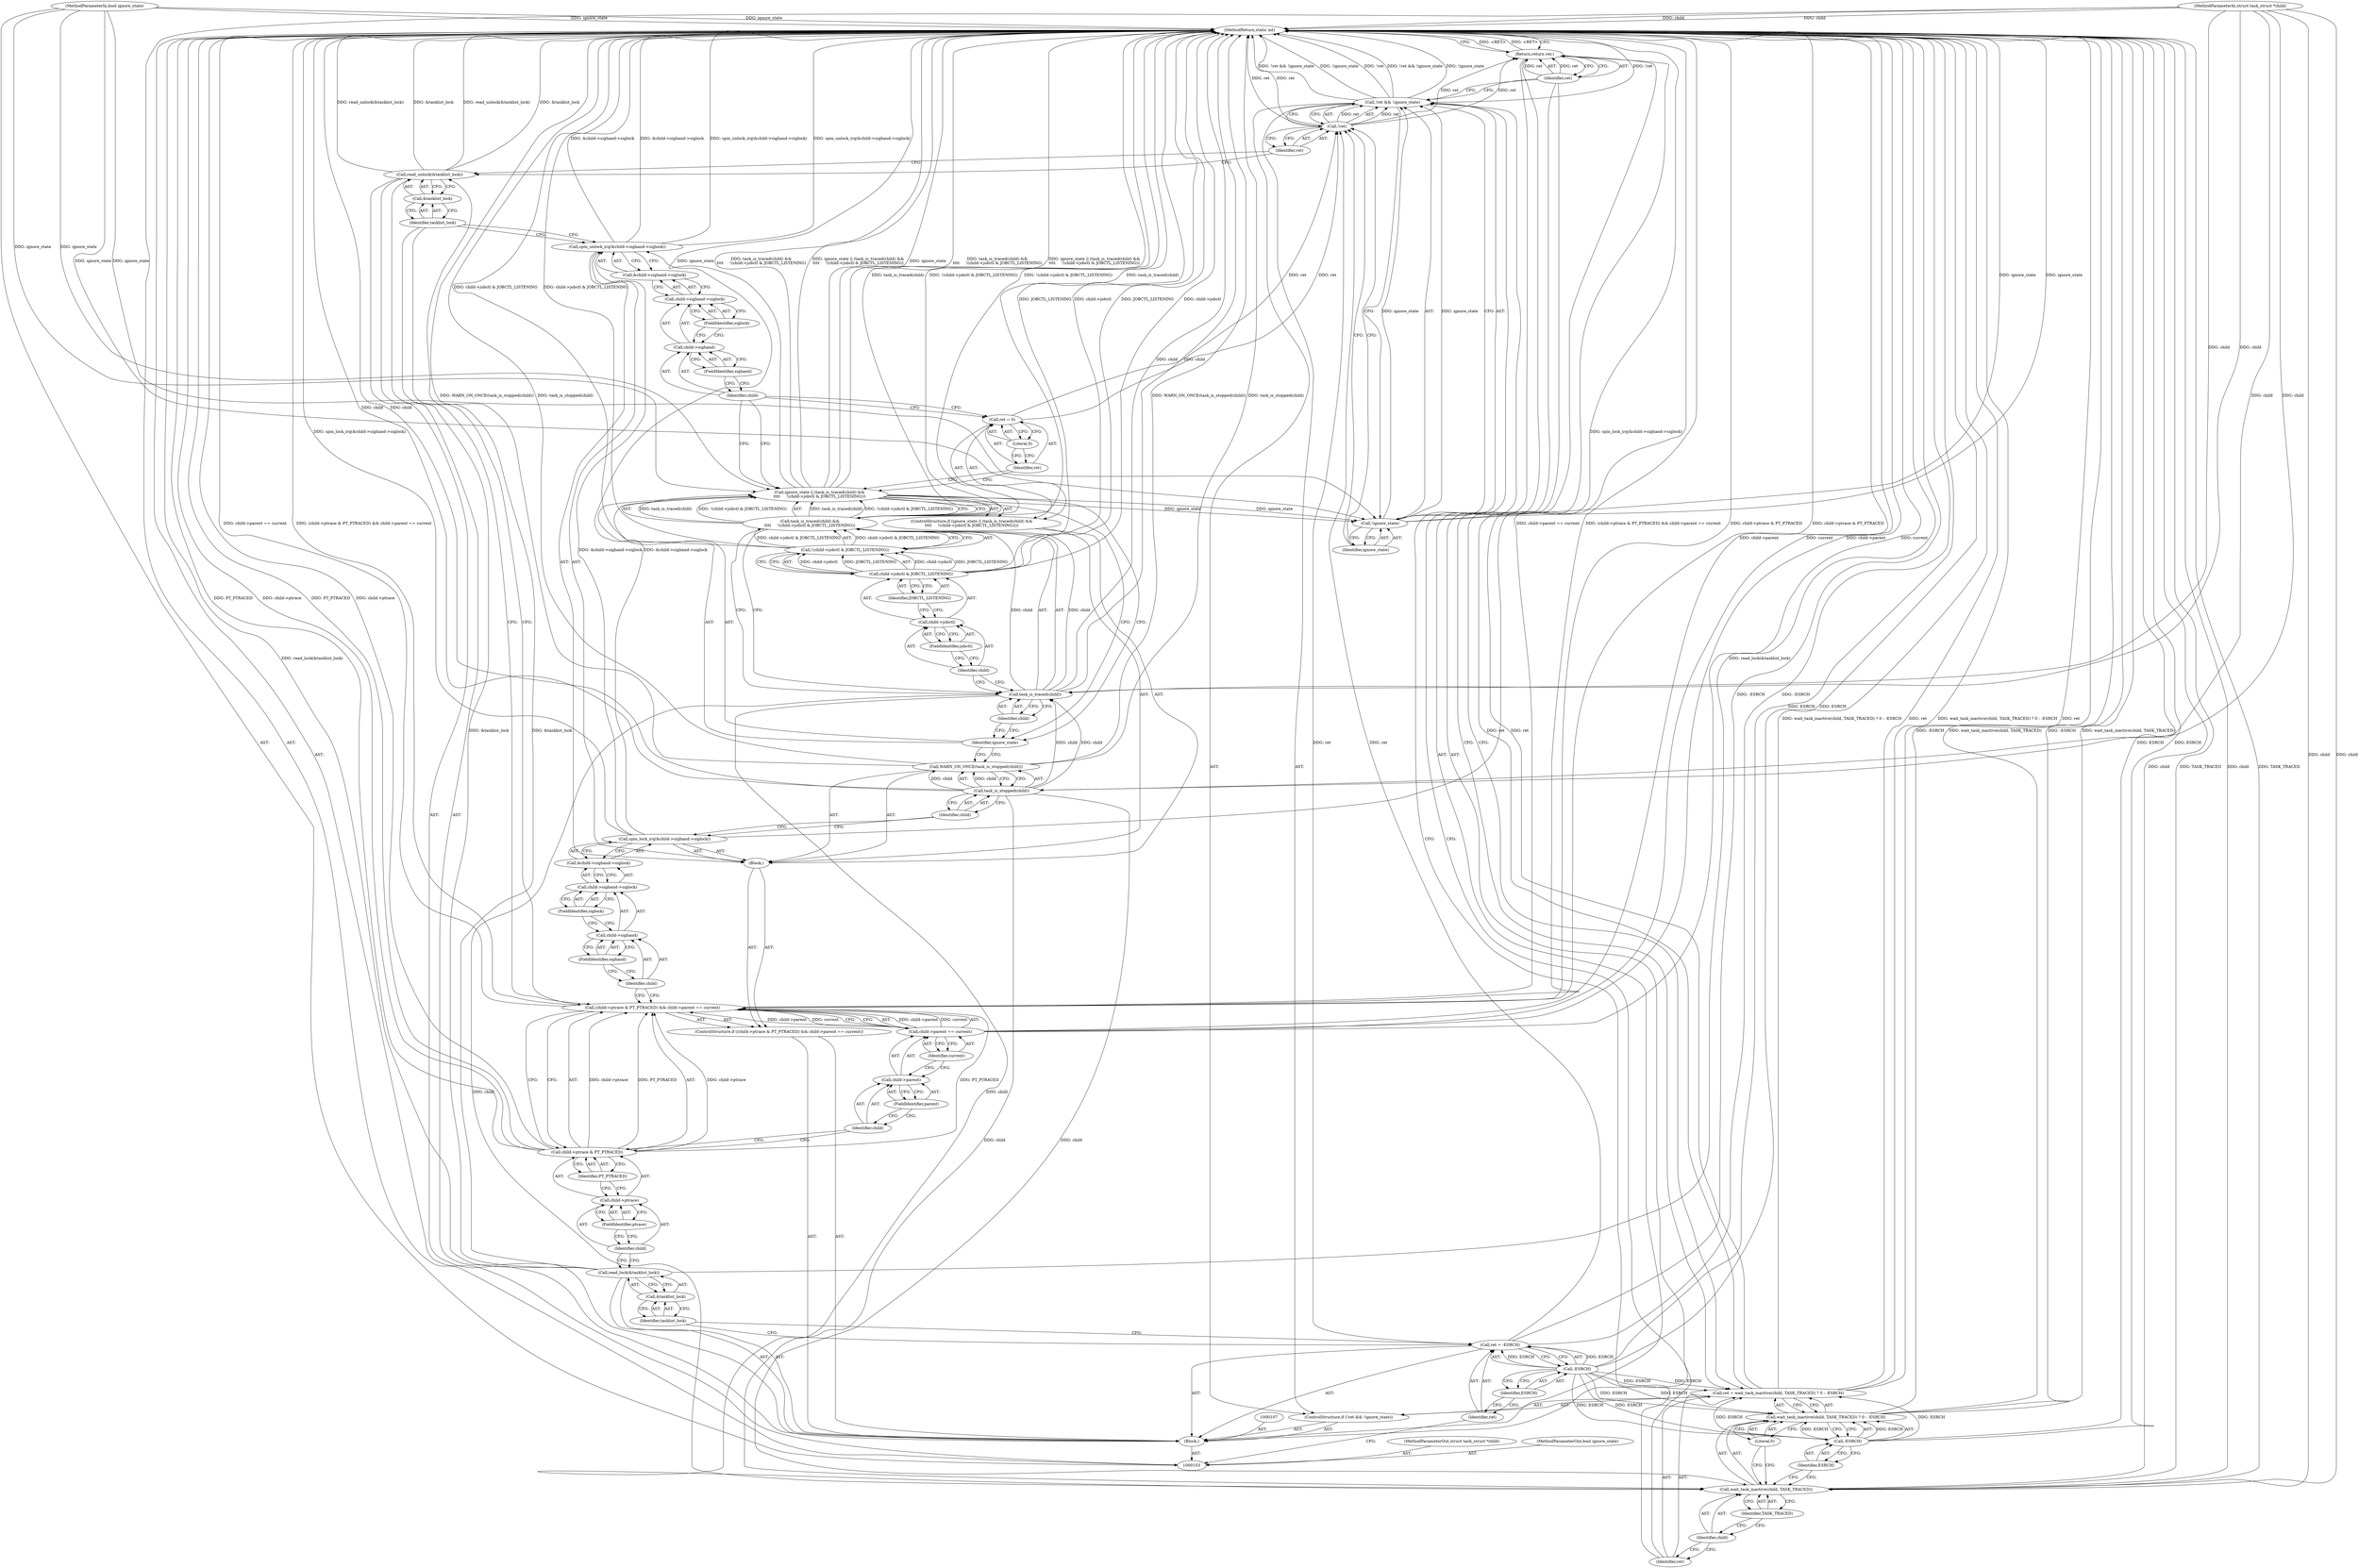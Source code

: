 digraph "1_linux_9899d11f654474d2d54ea52ceaa2a1f4db3abd68_2" {
"1000180" [label="(MethodReturn,static int)"];
"1000104" [label="(MethodParameterIn,struct task_struct *child)"];
"1000269" [label="(MethodParameterOut,struct task_struct *child)"];
"1000105" [label="(MethodParameterIn,bool ignore_state)"];
"1000270" [label="(MethodParameterOut,bool ignore_state)"];
"1000113" [label="(Call,&tasklist_lock)"];
"1000114" [label="(Identifier,tasklist_lock)"];
"1000112" [label="(Call,read_lock(&tasklist_lock))"];
"1000115" [label="(ControlStructure,if ((child->ptrace & PT_PTRACED) && child->parent == current))"];
"1000120" [label="(FieldIdentifier,ptrace)"];
"1000121" [label="(Identifier,PT_PTRACED)"];
"1000122" [label="(Call,child->parent == current)"];
"1000123" [label="(Call,child->parent)"];
"1000124" [label="(Identifier,child)"];
"1000125" [label="(FieldIdentifier,parent)"];
"1000116" [label="(Call,(child->ptrace & PT_PTRACED) && child->parent == current)"];
"1000126" [label="(Identifier,current)"];
"1000117" [label="(Call,child->ptrace & PT_PTRACED)"];
"1000118" [label="(Call,child->ptrace)"];
"1000119" [label="(Identifier,child)"];
"1000127" [label="(Block,)"];
"1000129" [label="(Call,&child->sighand->siglock)"];
"1000130" [label="(Call,child->sighand->siglock)"];
"1000131" [label="(Call,child->sighand)"];
"1000132" [label="(Identifier,child)"];
"1000128" [label="(Call,spin_lock_irq(&child->sighand->siglock))"];
"1000133" [label="(FieldIdentifier,sighand)"];
"1000134" [label="(FieldIdentifier,siglock)"];
"1000136" [label="(Call,task_is_stopped(child))"];
"1000135" [label="(Call,WARN_ON_ONCE(task_is_stopped(child)))"];
"1000137" [label="(Identifier,child)"];
"1000106" [label="(Block,)"];
"1000138" [label="(ControlStructure,if (ignore_state || (task_is_traced(child) &&\n\t\t\t\t     !(child->jobctl & JOBCTL_LISTENING))))"];
"1000141" [label="(Call,task_is_traced(child) &&\n\t\t\t\t     !(child->jobctl & JOBCTL_LISTENING))"];
"1000142" [label="(Call,task_is_traced(child))"];
"1000143" [label="(Identifier,child)"];
"1000139" [label="(Call,ignore_state || (task_is_traced(child) &&\n\t\t\t\t     !(child->jobctl & JOBCTL_LISTENING)))"];
"1000140" [label="(Identifier,ignore_state)"];
"1000145" [label="(Call,child->jobctl & JOBCTL_LISTENING)"];
"1000146" [label="(Call,child->jobctl)"];
"1000147" [label="(Identifier,child)"];
"1000148" [label="(FieldIdentifier,jobctl)"];
"1000149" [label="(Identifier,JOBCTL_LISTENING)"];
"1000144" [label="(Call,!(child->jobctl & JOBCTL_LISTENING))"];
"1000152" [label="(Literal,0)"];
"1000150" [label="(Call,ret = 0)"];
"1000151" [label="(Identifier,ret)"];
"1000154" [label="(Call,&child->sighand->siglock)"];
"1000155" [label="(Call,child->sighand->siglock)"];
"1000156" [label="(Call,child->sighand)"];
"1000157" [label="(Identifier,child)"];
"1000153" [label="(Call,spin_unlock_irq(&child->sighand->siglock))"];
"1000158" [label="(FieldIdentifier,sighand)"];
"1000159" [label="(FieldIdentifier,siglock)"];
"1000161" [label="(Call,&tasklist_lock)"];
"1000162" [label="(Identifier,tasklist_lock)"];
"1000160" [label="(Call,read_unlock(&tasklist_lock))"];
"1000163" [label="(ControlStructure,if (!ret && !ignore_state))"];
"1000167" [label="(Call,!ignore_state)"];
"1000168" [label="(Identifier,ignore_state)"];
"1000164" [label="(Call,!ret && !ignore_state)"];
"1000165" [label="(Call,!ret)"];
"1000166" [label="(Identifier,ret)"];
"1000169" [label="(Call,ret = wait_task_inactive(child, TASK_TRACED) ? 0 : -ESRCH)"];
"1000170" [label="(Identifier,ret)"];
"1000173" [label="(Identifier,child)"];
"1000174" [label="(Identifier,TASK_TRACED)"];
"1000175" [label="(Literal,0)"];
"1000176" [label="(Call,-ESRCH)"];
"1000177" [label="(Identifier,ESRCH)"];
"1000171" [label="(Call,wait_task_inactive(child, TASK_TRACED) ? 0 : -ESRCH)"];
"1000172" [label="(Call,wait_task_inactive(child, TASK_TRACED))"];
"1000110" [label="(Call,-ESRCH)"];
"1000111" [label="(Identifier,ESRCH)"];
"1000108" [label="(Call,ret = -ESRCH)"];
"1000109" [label="(Identifier,ret)"];
"1000178" [label="(Return,return ret;)"];
"1000179" [label="(Identifier,ret)"];
"1000180" -> "1000103"  [label="AST: "];
"1000180" -> "1000178"  [label="CFG: "];
"1000178" -> "1000180"  [label="DDG: <RET>"];
"1000116" -> "1000180"  [label="DDG: child->ptrace & PT_PTRACED"];
"1000116" -> "1000180"  [label="DDG: child->parent == current"];
"1000116" -> "1000180"  [label="DDG: (child->ptrace & PT_PTRACED) && child->parent == current"];
"1000104" -> "1000180"  [label="DDG: child"];
"1000105" -> "1000180"  [label="DDG: ignore_state"];
"1000160" -> "1000180"  [label="DDG: read_unlock(&tasklist_lock)"];
"1000160" -> "1000180"  [label="DDG: &tasklist_lock"];
"1000117" -> "1000180"  [label="DDG: PT_PTRACED"];
"1000117" -> "1000180"  [label="DDG: child->ptrace"];
"1000153" -> "1000180"  [label="DDG: spin_unlock_irq(&child->sighand->siglock)"];
"1000153" -> "1000180"  [label="DDG: &child->sighand->siglock"];
"1000112" -> "1000180"  [label="DDG: read_lock(&tasklist_lock)"];
"1000128" -> "1000180"  [label="DDG: spin_lock_irq(&child->sighand->siglock)"];
"1000145" -> "1000180"  [label="DDG: child->jobctl"];
"1000145" -> "1000180"  [label="DDG: JOBCTL_LISTENING"];
"1000164" -> "1000180"  [label="DDG: !ret"];
"1000164" -> "1000180"  [label="DDG: !ret && !ignore_state"];
"1000164" -> "1000180"  [label="DDG: !ignore_state"];
"1000167" -> "1000180"  [label="DDG: ignore_state"];
"1000122" -> "1000180"  [label="DDG: current"];
"1000122" -> "1000180"  [label="DDG: child->parent"];
"1000171" -> "1000180"  [label="DDG: wait_task_inactive(child, TASK_TRACED)"];
"1000171" -> "1000180"  [label="DDG: -ESRCH"];
"1000141" -> "1000180"  [label="DDG: task_is_traced(child)"];
"1000141" -> "1000180"  [label="DDG: !(child->jobctl & JOBCTL_LISTENING)"];
"1000139" -> "1000180"  [label="DDG: task_is_traced(child) &&\n\t\t\t\t     !(child->jobctl & JOBCTL_LISTENING)"];
"1000139" -> "1000180"  [label="DDG: ignore_state || (task_is_traced(child) &&\n\t\t\t\t     !(child->jobctl & JOBCTL_LISTENING))"];
"1000139" -> "1000180"  [label="DDG: ignore_state"];
"1000165" -> "1000180"  [label="DDG: ret"];
"1000135" -> "1000180"  [label="DDG: WARN_ON_ONCE(task_is_stopped(child))"];
"1000135" -> "1000180"  [label="DDG: task_is_stopped(child)"];
"1000108" -> "1000180"  [label="DDG: -ESRCH"];
"1000172" -> "1000180"  [label="DDG: child"];
"1000172" -> "1000180"  [label="DDG: TASK_TRACED"];
"1000142" -> "1000180"  [label="DDG: child"];
"1000144" -> "1000180"  [label="DDG: child->jobctl & JOBCTL_LISTENING"];
"1000169" -> "1000180"  [label="DDG: wait_task_inactive(child, TASK_TRACED) ? 0 : -ESRCH"];
"1000169" -> "1000180"  [label="DDG: ret"];
"1000176" -> "1000180"  [label="DDG: ESRCH"];
"1000110" -> "1000180"  [label="DDG: ESRCH"];
"1000136" -> "1000180"  [label="DDG: child"];
"1000104" -> "1000103"  [label="AST: "];
"1000104" -> "1000180"  [label="DDG: child"];
"1000104" -> "1000136"  [label="DDG: child"];
"1000104" -> "1000142"  [label="DDG: child"];
"1000104" -> "1000172"  [label="DDG: child"];
"1000269" -> "1000103"  [label="AST: "];
"1000105" -> "1000103"  [label="AST: "];
"1000105" -> "1000180"  [label="DDG: ignore_state"];
"1000105" -> "1000139"  [label="DDG: ignore_state"];
"1000105" -> "1000167"  [label="DDG: ignore_state"];
"1000270" -> "1000103"  [label="AST: "];
"1000113" -> "1000112"  [label="AST: "];
"1000113" -> "1000114"  [label="CFG: "];
"1000114" -> "1000113"  [label="AST: "];
"1000112" -> "1000113"  [label="CFG: "];
"1000114" -> "1000113"  [label="AST: "];
"1000114" -> "1000108"  [label="CFG: "];
"1000113" -> "1000114"  [label="CFG: "];
"1000112" -> "1000106"  [label="AST: "];
"1000112" -> "1000113"  [label="CFG: "];
"1000113" -> "1000112"  [label="AST: "];
"1000119" -> "1000112"  [label="CFG: "];
"1000112" -> "1000180"  [label="DDG: read_lock(&tasklist_lock)"];
"1000112" -> "1000160"  [label="DDG: &tasklist_lock"];
"1000115" -> "1000106"  [label="AST: "];
"1000116" -> "1000115"  [label="AST: "];
"1000127" -> "1000115"  [label="AST: "];
"1000120" -> "1000118"  [label="AST: "];
"1000120" -> "1000119"  [label="CFG: "];
"1000118" -> "1000120"  [label="CFG: "];
"1000121" -> "1000117"  [label="AST: "];
"1000121" -> "1000118"  [label="CFG: "];
"1000117" -> "1000121"  [label="CFG: "];
"1000122" -> "1000116"  [label="AST: "];
"1000122" -> "1000126"  [label="CFG: "];
"1000123" -> "1000122"  [label="AST: "];
"1000126" -> "1000122"  [label="AST: "];
"1000116" -> "1000122"  [label="CFG: "];
"1000122" -> "1000180"  [label="DDG: current"];
"1000122" -> "1000180"  [label="DDG: child->parent"];
"1000122" -> "1000116"  [label="DDG: child->parent"];
"1000122" -> "1000116"  [label="DDG: current"];
"1000123" -> "1000122"  [label="AST: "];
"1000123" -> "1000125"  [label="CFG: "];
"1000124" -> "1000123"  [label="AST: "];
"1000125" -> "1000123"  [label="AST: "];
"1000126" -> "1000123"  [label="CFG: "];
"1000124" -> "1000123"  [label="AST: "];
"1000124" -> "1000117"  [label="CFG: "];
"1000125" -> "1000124"  [label="CFG: "];
"1000125" -> "1000123"  [label="AST: "];
"1000125" -> "1000124"  [label="CFG: "];
"1000123" -> "1000125"  [label="CFG: "];
"1000116" -> "1000115"  [label="AST: "];
"1000116" -> "1000117"  [label="CFG: "];
"1000116" -> "1000122"  [label="CFG: "];
"1000117" -> "1000116"  [label="AST: "];
"1000122" -> "1000116"  [label="AST: "];
"1000132" -> "1000116"  [label="CFG: "];
"1000162" -> "1000116"  [label="CFG: "];
"1000116" -> "1000180"  [label="DDG: child->ptrace & PT_PTRACED"];
"1000116" -> "1000180"  [label="DDG: child->parent == current"];
"1000116" -> "1000180"  [label="DDG: (child->ptrace & PT_PTRACED) && child->parent == current"];
"1000117" -> "1000116"  [label="DDG: child->ptrace"];
"1000117" -> "1000116"  [label="DDG: PT_PTRACED"];
"1000122" -> "1000116"  [label="DDG: child->parent"];
"1000122" -> "1000116"  [label="DDG: current"];
"1000126" -> "1000122"  [label="AST: "];
"1000126" -> "1000123"  [label="CFG: "];
"1000122" -> "1000126"  [label="CFG: "];
"1000117" -> "1000116"  [label="AST: "];
"1000117" -> "1000121"  [label="CFG: "];
"1000118" -> "1000117"  [label="AST: "];
"1000121" -> "1000117"  [label="AST: "];
"1000124" -> "1000117"  [label="CFG: "];
"1000116" -> "1000117"  [label="CFG: "];
"1000117" -> "1000180"  [label="DDG: PT_PTRACED"];
"1000117" -> "1000180"  [label="DDG: child->ptrace"];
"1000117" -> "1000116"  [label="DDG: child->ptrace"];
"1000117" -> "1000116"  [label="DDG: PT_PTRACED"];
"1000118" -> "1000117"  [label="AST: "];
"1000118" -> "1000120"  [label="CFG: "];
"1000119" -> "1000118"  [label="AST: "];
"1000120" -> "1000118"  [label="AST: "];
"1000121" -> "1000118"  [label="CFG: "];
"1000119" -> "1000118"  [label="AST: "];
"1000119" -> "1000112"  [label="CFG: "];
"1000120" -> "1000119"  [label="CFG: "];
"1000127" -> "1000115"  [label="AST: "];
"1000128" -> "1000127"  [label="AST: "];
"1000135" -> "1000127"  [label="AST: "];
"1000138" -> "1000127"  [label="AST: "];
"1000153" -> "1000127"  [label="AST: "];
"1000129" -> "1000128"  [label="AST: "];
"1000129" -> "1000130"  [label="CFG: "];
"1000130" -> "1000129"  [label="AST: "];
"1000128" -> "1000129"  [label="CFG: "];
"1000130" -> "1000129"  [label="AST: "];
"1000130" -> "1000134"  [label="CFG: "];
"1000131" -> "1000130"  [label="AST: "];
"1000134" -> "1000130"  [label="AST: "];
"1000129" -> "1000130"  [label="CFG: "];
"1000131" -> "1000130"  [label="AST: "];
"1000131" -> "1000133"  [label="CFG: "];
"1000132" -> "1000131"  [label="AST: "];
"1000133" -> "1000131"  [label="AST: "];
"1000134" -> "1000131"  [label="CFG: "];
"1000132" -> "1000131"  [label="AST: "];
"1000132" -> "1000116"  [label="CFG: "];
"1000133" -> "1000132"  [label="CFG: "];
"1000128" -> "1000127"  [label="AST: "];
"1000128" -> "1000129"  [label="CFG: "];
"1000129" -> "1000128"  [label="AST: "];
"1000137" -> "1000128"  [label="CFG: "];
"1000128" -> "1000180"  [label="DDG: spin_lock_irq(&child->sighand->siglock)"];
"1000128" -> "1000153"  [label="DDG: &child->sighand->siglock"];
"1000133" -> "1000131"  [label="AST: "];
"1000133" -> "1000132"  [label="CFG: "];
"1000131" -> "1000133"  [label="CFG: "];
"1000134" -> "1000130"  [label="AST: "];
"1000134" -> "1000131"  [label="CFG: "];
"1000130" -> "1000134"  [label="CFG: "];
"1000136" -> "1000135"  [label="AST: "];
"1000136" -> "1000137"  [label="CFG: "];
"1000137" -> "1000136"  [label="AST: "];
"1000135" -> "1000136"  [label="CFG: "];
"1000136" -> "1000180"  [label="DDG: child"];
"1000136" -> "1000135"  [label="DDG: child"];
"1000104" -> "1000136"  [label="DDG: child"];
"1000136" -> "1000142"  [label="DDG: child"];
"1000136" -> "1000172"  [label="DDG: child"];
"1000135" -> "1000127"  [label="AST: "];
"1000135" -> "1000136"  [label="CFG: "];
"1000136" -> "1000135"  [label="AST: "];
"1000140" -> "1000135"  [label="CFG: "];
"1000135" -> "1000180"  [label="DDG: WARN_ON_ONCE(task_is_stopped(child))"];
"1000135" -> "1000180"  [label="DDG: task_is_stopped(child)"];
"1000136" -> "1000135"  [label="DDG: child"];
"1000137" -> "1000136"  [label="AST: "];
"1000137" -> "1000128"  [label="CFG: "];
"1000136" -> "1000137"  [label="CFG: "];
"1000106" -> "1000103"  [label="AST: "];
"1000107" -> "1000106"  [label="AST: "];
"1000108" -> "1000106"  [label="AST: "];
"1000112" -> "1000106"  [label="AST: "];
"1000115" -> "1000106"  [label="AST: "];
"1000160" -> "1000106"  [label="AST: "];
"1000163" -> "1000106"  [label="AST: "];
"1000178" -> "1000106"  [label="AST: "];
"1000138" -> "1000127"  [label="AST: "];
"1000139" -> "1000138"  [label="AST: "];
"1000150" -> "1000138"  [label="AST: "];
"1000141" -> "1000139"  [label="AST: "];
"1000141" -> "1000142"  [label="CFG: "];
"1000141" -> "1000144"  [label="CFG: "];
"1000142" -> "1000141"  [label="AST: "];
"1000144" -> "1000141"  [label="AST: "];
"1000139" -> "1000141"  [label="CFG: "];
"1000141" -> "1000180"  [label="DDG: task_is_traced(child)"];
"1000141" -> "1000180"  [label="DDG: !(child->jobctl & JOBCTL_LISTENING)"];
"1000141" -> "1000139"  [label="DDG: task_is_traced(child)"];
"1000141" -> "1000139"  [label="DDG: !(child->jobctl & JOBCTL_LISTENING)"];
"1000142" -> "1000141"  [label="DDG: child"];
"1000144" -> "1000141"  [label="DDG: child->jobctl & JOBCTL_LISTENING"];
"1000142" -> "1000141"  [label="AST: "];
"1000142" -> "1000143"  [label="CFG: "];
"1000143" -> "1000142"  [label="AST: "];
"1000147" -> "1000142"  [label="CFG: "];
"1000141" -> "1000142"  [label="CFG: "];
"1000142" -> "1000180"  [label="DDG: child"];
"1000142" -> "1000141"  [label="DDG: child"];
"1000136" -> "1000142"  [label="DDG: child"];
"1000104" -> "1000142"  [label="DDG: child"];
"1000142" -> "1000172"  [label="DDG: child"];
"1000143" -> "1000142"  [label="AST: "];
"1000143" -> "1000140"  [label="CFG: "];
"1000142" -> "1000143"  [label="CFG: "];
"1000139" -> "1000138"  [label="AST: "];
"1000139" -> "1000140"  [label="CFG: "];
"1000139" -> "1000141"  [label="CFG: "];
"1000140" -> "1000139"  [label="AST: "];
"1000141" -> "1000139"  [label="AST: "];
"1000151" -> "1000139"  [label="CFG: "];
"1000157" -> "1000139"  [label="CFG: "];
"1000139" -> "1000180"  [label="DDG: task_is_traced(child) &&\n\t\t\t\t     !(child->jobctl & JOBCTL_LISTENING)"];
"1000139" -> "1000180"  [label="DDG: ignore_state || (task_is_traced(child) &&\n\t\t\t\t     !(child->jobctl & JOBCTL_LISTENING))"];
"1000139" -> "1000180"  [label="DDG: ignore_state"];
"1000105" -> "1000139"  [label="DDG: ignore_state"];
"1000141" -> "1000139"  [label="DDG: task_is_traced(child)"];
"1000141" -> "1000139"  [label="DDG: !(child->jobctl & JOBCTL_LISTENING)"];
"1000139" -> "1000167"  [label="DDG: ignore_state"];
"1000140" -> "1000139"  [label="AST: "];
"1000140" -> "1000135"  [label="CFG: "];
"1000143" -> "1000140"  [label="CFG: "];
"1000139" -> "1000140"  [label="CFG: "];
"1000145" -> "1000144"  [label="AST: "];
"1000145" -> "1000149"  [label="CFG: "];
"1000146" -> "1000145"  [label="AST: "];
"1000149" -> "1000145"  [label="AST: "];
"1000144" -> "1000145"  [label="CFG: "];
"1000145" -> "1000180"  [label="DDG: child->jobctl"];
"1000145" -> "1000180"  [label="DDG: JOBCTL_LISTENING"];
"1000145" -> "1000144"  [label="DDG: child->jobctl"];
"1000145" -> "1000144"  [label="DDG: JOBCTL_LISTENING"];
"1000146" -> "1000145"  [label="AST: "];
"1000146" -> "1000148"  [label="CFG: "];
"1000147" -> "1000146"  [label="AST: "];
"1000148" -> "1000146"  [label="AST: "];
"1000149" -> "1000146"  [label="CFG: "];
"1000147" -> "1000146"  [label="AST: "];
"1000147" -> "1000142"  [label="CFG: "];
"1000148" -> "1000147"  [label="CFG: "];
"1000148" -> "1000146"  [label="AST: "];
"1000148" -> "1000147"  [label="CFG: "];
"1000146" -> "1000148"  [label="CFG: "];
"1000149" -> "1000145"  [label="AST: "];
"1000149" -> "1000146"  [label="CFG: "];
"1000145" -> "1000149"  [label="CFG: "];
"1000144" -> "1000141"  [label="AST: "];
"1000144" -> "1000145"  [label="CFG: "];
"1000145" -> "1000144"  [label="AST: "];
"1000141" -> "1000144"  [label="CFG: "];
"1000144" -> "1000180"  [label="DDG: child->jobctl & JOBCTL_LISTENING"];
"1000144" -> "1000141"  [label="DDG: child->jobctl & JOBCTL_LISTENING"];
"1000145" -> "1000144"  [label="DDG: child->jobctl"];
"1000145" -> "1000144"  [label="DDG: JOBCTL_LISTENING"];
"1000152" -> "1000150"  [label="AST: "];
"1000152" -> "1000151"  [label="CFG: "];
"1000150" -> "1000152"  [label="CFG: "];
"1000150" -> "1000138"  [label="AST: "];
"1000150" -> "1000152"  [label="CFG: "];
"1000151" -> "1000150"  [label="AST: "];
"1000152" -> "1000150"  [label="AST: "];
"1000157" -> "1000150"  [label="CFG: "];
"1000150" -> "1000165"  [label="DDG: ret"];
"1000151" -> "1000150"  [label="AST: "];
"1000151" -> "1000139"  [label="CFG: "];
"1000152" -> "1000151"  [label="CFG: "];
"1000154" -> "1000153"  [label="AST: "];
"1000154" -> "1000155"  [label="CFG: "];
"1000155" -> "1000154"  [label="AST: "];
"1000153" -> "1000154"  [label="CFG: "];
"1000155" -> "1000154"  [label="AST: "];
"1000155" -> "1000159"  [label="CFG: "];
"1000156" -> "1000155"  [label="AST: "];
"1000159" -> "1000155"  [label="AST: "];
"1000154" -> "1000155"  [label="CFG: "];
"1000156" -> "1000155"  [label="AST: "];
"1000156" -> "1000158"  [label="CFG: "];
"1000157" -> "1000156"  [label="AST: "];
"1000158" -> "1000156"  [label="AST: "];
"1000159" -> "1000156"  [label="CFG: "];
"1000157" -> "1000156"  [label="AST: "];
"1000157" -> "1000150"  [label="CFG: "];
"1000157" -> "1000139"  [label="CFG: "];
"1000158" -> "1000157"  [label="CFG: "];
"1000153" -> "1000127"  [label="AST: "];
"1000153" -> "1000154"  [label="CFG: "];
"1000154" -> "1000153"  [label="AST: "];
"1000162" -> "1000153"  [label="CFG: "];
"1000153" -> "1000180"  [label="DDG: spin_unlock_irq(&child->sighand->siglock)"];
"1000153" -> "1000180"  [label="DDG: &child->sighand->siglock"];
"1000128" -> "1000153"  [label="DDG: &child->sighand->siglock"];
"1000158" -> "1000156"  [label="AST: "];
"1000158" -> "1000157"  [label="CFG: "];
"1000156" -> "1000158"  [label="CFG: "];
"1000159" -> "1000155"  [label="AST: "];
"1000159" -> "1000156"  [label="CFG: "];
"1000155" -> "1000159"  [label="CFG: "];
"1000161" -> "1000160"  [label="AST: "];
"1000161" -> "1000162"  [label="CFG: "];
"1000162" -> "1000161"  [label="AST: "];
"1000160" -> "1000161"  [label="CFG: "];
"1000162" -> "1000161"  [label="AST: "];
"1000162" -> "1000153"  [label="CFG: "];
"1000162" -> "1000116"  [label="CFG: "];
"1000161" -> "1000162"  [label="CFG: "];
"1000160" -> "1000106"  [label="AST: "];
"1000160" -> "1000161"  [label="CFG: "];
"1000161" -> "1000160"  [label="AST: "];
"1000166" -> "1000160"  [label="CFG: "];
"1000160" -> "1000180"  [label="DDG: read_unlock(&tasklist_lock)"];
"1000160" -> "1000180"  [label="DDG: &tasklist_lock"];
"1000112" -> "1000160"  [label="DDG: &tasklist_lock"];
"1000163" -> "1000106"  [label="AST: "];
"1000164" -> "1000163"  [label="AST: "];
"1000169" -> "1000163"  [label="AST: "];
"1000167" -> "1000164"  [label="AST: "];
"1000167" -> "1000168"  [label="CFG: "];
"1000168" -> "1000167"  [label="AST: "];
"1000164" -> "1000167"  [label="CFG: "];
"1000167" -> "1000180"  [label="DDG: ignore_state"];
"1000167" -> "1000164"  [label="DDG: ignore_state"];
"1000139" -> "1000167"  [label="DDG: ignore_state"];
"1000105" -> "1000167"  [label="DDG: ignore_state"];
"1000168" -> "1000167"  [label="AST: "];
"1000168" -> "1000165"  [label="CFG: "];
"1000167" -> "1000168"  [label="CFG: "];
"1000164" -> "1000163"  [label="AST: "];
"1000164" -> "1000165"  [label="CFG: "];
"1000164" -> "1000167"  [label="CFG: "];
"1000165" -> "1000164"  [label="AST: "];
"1000167" -> "1000164"  [label="AST: "];
"1000170" -> "1000164"  [label="CFG: "];
"1000179" -> "1000164"  [label="CFG: "];
"1000164" -> "1000180"  [label="DDG: !ret"];
"1000164" -> "1000180"  [label="DDG: !ret && !ignore_state"];
"1000164" -> "1000180"  [label="DDG: !ignore_state"];
"1000165" -> "1000164"  [label="DDG: ret"];
"1000167" -> "1000164"  [label="DDG: ignore_state"];
"1000165" -> "1000164"  [label="AST: "];
"1000165" -> "1000166"  [label="CFG: "];
"1000166" -> "1000165"  [label="AST: "];
"1000168" -> "1000165"  [label="CFG: "];
"1000164" -> "1000165"  [label="CFG: "];
"1000165" -> "1000180"  [label="DDG: ret"];
"1000165" -> "1000164"  [label="DDG: ret"];
"1000150" -> "1000165"  [label="DDG: ret"];
"1000108" -> "1000165"  [label="DDG: ret"];
"1000165" -> "1000178"  [label="DDG: ret"];
"1000166" -> "1000165"  [label="AST: "];
"1000166" -> "1000160"  [label="CFG: "];
"1000165" -> "1000166"  [label="CFG: "];
"1000169" -> "1000163"  [label="AST: "];
"1000169" -> "1000171"  [label="CFG: "];
"1000170" -> "1000169"  [label="AST: "];
"1000171" -> "1000169"  [label="AST: "];
"1000179" -> "1000169"  [label="CFG: "];
"1000169" -> "1000180"  [label="DDG: wait_task_inactive(child, TASK_TRACED) ? 0 : -ESRCH"];
"1000169" -> "1000180"  [label="DDG: ret"];
"1000176" -> "1000169"  [label="DDG: ESRCH"];
"1000110" -> "1000169"  [label="DDG: ESRCH"];
"1000169" -> "1000178"  [label="DDG: ret"];
"1000170" -> "1000169"  [label="AST: "];
"1000170" -> "1000164"  [label="CFG: "];
"1000173" -> "1000170"  [label="CFG: "];
"1000173" -> "1000172"  [label="AST: "];
"1000173" -> "1000170"  [label="CFG: "];
"1000174" -> "1000173"  [label="CFG: "];
"1000174" -> "1000172"  [label="AST: "];
"1000174" -> "1000173"  [label="CFG: "];
"1000172" -> "1000174"  [label="CFG: "];
"1000175" -> "1000171"  [label="AST: "];
"1000175" -> "1000172"  [label="CFG: "];
"1000171" -> "1000175"  [label="CFG: "];
"1000176" -> "1000171"  [label="AST: "];
"1000176" -> "1000177"  [label="CFG: "];
"1000177" -> "1000176"  [label="AST: "];
"1000171" -> "1000176"  [label="CFG: "];
"1000176" -> "1000180"  [label="DDG: ESRCH"];
"1000176" -> "1000169"  [label="DDG: ESRCH"];
"1000176" -> "1000171"  [label="DDG: ESRCH"];
"1000110" -> "1000176"  [label="DDG: ESRCH"];
"1000177" -> "1000176"  [label="AST: "];
"1000177" -> "1000172"  [label="CFG: "];
"1000176" -> "1000177"  [label="CFG: "];
"1000171" -> "1000169"  [label="AST: "];
"1000171" -> "1000175"  [label="CFG: "];
"1000171" -> "1000176"  [label="CFG: "];
"1000172" -> "1000171"  [label="AST: "];
"1000175" -> "1000171"  [label="AST: "];
"1000176" -> "1000171"  [label="AST: "];
"1000169" -> "1000171"  [label="CFG: "];
"1000171" -> "1000180"  [label="DDG: wait_task_inactive(child, TASK_TRACED)"];
"1000171" -> "1000180"  [label="DDG: -ESRCH"];
"1000176" -> "1000171"  [label="DDG: ESRCH"];
"1000110" -> "1000171"  [label="DDG: ESRCH"];
"1000172" -> "1000171"  [label="AST: "];
"1000172" -> "1000174"  [label="CFG: "];
"1000173" -> "1000172"  [label="AST: "];
"1000174" -> "1000172"  [label="AST: "];
"1000175" -> "1000172"  [label="CFG: "];
"1000177" -> "1000172"  [label="CFG: "];
"1000172" -> "1000180"  [label="DDG: child"];
"1000172" -> "1000180"  [label="DDG: TASK_TRACED"];
"1000142" -> "1000172"  [label="DDG: child"];
"1000136" -> "1000172"  [label="DDG: child"];
"1000104" -> "1000172"  [label="DDG: child"];
"1000110" -> "1000108"  [label="AST: "];
"1000110" -> "1000111"  [label="CFG: "];
"1000111" -> "1000110"  [label="AST: "];
"1000108" -> "1000110"  [label="CFG: "];
"1000110" -> "1000180"  [label="DDG: ESRCH"];
"1000110" -> "1000108"  [label="DDG: ESRCH"];
"1000110" -> "1000169"  [label="DDG: ESRCH"];
"1000110" -> "1000171"  [label="DDG: ESRCH"];
"1000110" -> "1000176"  [label="DDG: ESRCH"];
"1000111" -> "1000110"  [label="AST: "];
"1000111" -> "1000109"  [label="CFG: "];
"1000110" -> "1000111"  [label="CFG: "];
"1000108" -> "1000106"  [label="AST: "];
"1000108" -> "1000110"  [label="CFG: "];
"1000109" -> "1000108"  [label="AST: "];
"1000110" -> "1000108"  [label="AST: "];
"1000114" -> "1000108"  [label="CFG: "];
"1000108" -> "1000180"  [label="DDG: -ESRCH"];
"1000110" -> "1000108"  [label="DDG: ESRCH"];
"1000108" -> "1000165"  [label="DDG: ret"];
"1000109" -> "1000108"  [label="AST: "];
"1000109" -> "1000103"  [label="CFG: "];
"1000111" -> "1000109"  [label="CFG: "];
"1000178" -> "1000106"  [label="AST: "];
"1000178" -> "1000179"  [label="CFG: "];
"1000179" -> "1000178"  [label="AST: "];
"1000180" -> "1000178"  [label="CFG: "];
"1000178" -> "1000180"  [label="DDG: <RET>"];
"1000179" -> "1000178"  [label="DDG: ret"];
"1000165" -> "1000178"  [label="DDG: ret"];
"1000169" -> "1000178"  [label="DDG: ret"];
"1000179" -> "1000178"  [label="AST: "];
"1000179" -> "1000169"  [label="CFG: "];
"1000179" -> "1000164"  [label="CFG: "];
"1000178" -> "1000179"  [label="CFG: "];
"1000179" -> "1000178"  [label="DDG: ret"];
}
